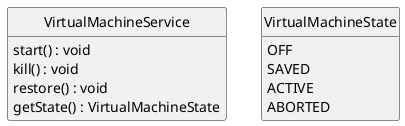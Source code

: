 @startuml

class VirtualMachineService {
  start() : void
  kill() : void
  restore() : void
  getState() : VirtualMachineState
}

class VirtualMachineState {
  OFF
  SAVED
  ACTIVE
  ABORTED
}

hide empty members
hide empty methods
hide circle

skinparam monochrome true
skinparam shadowing false
skinparam packageStyle rect
@enduml
